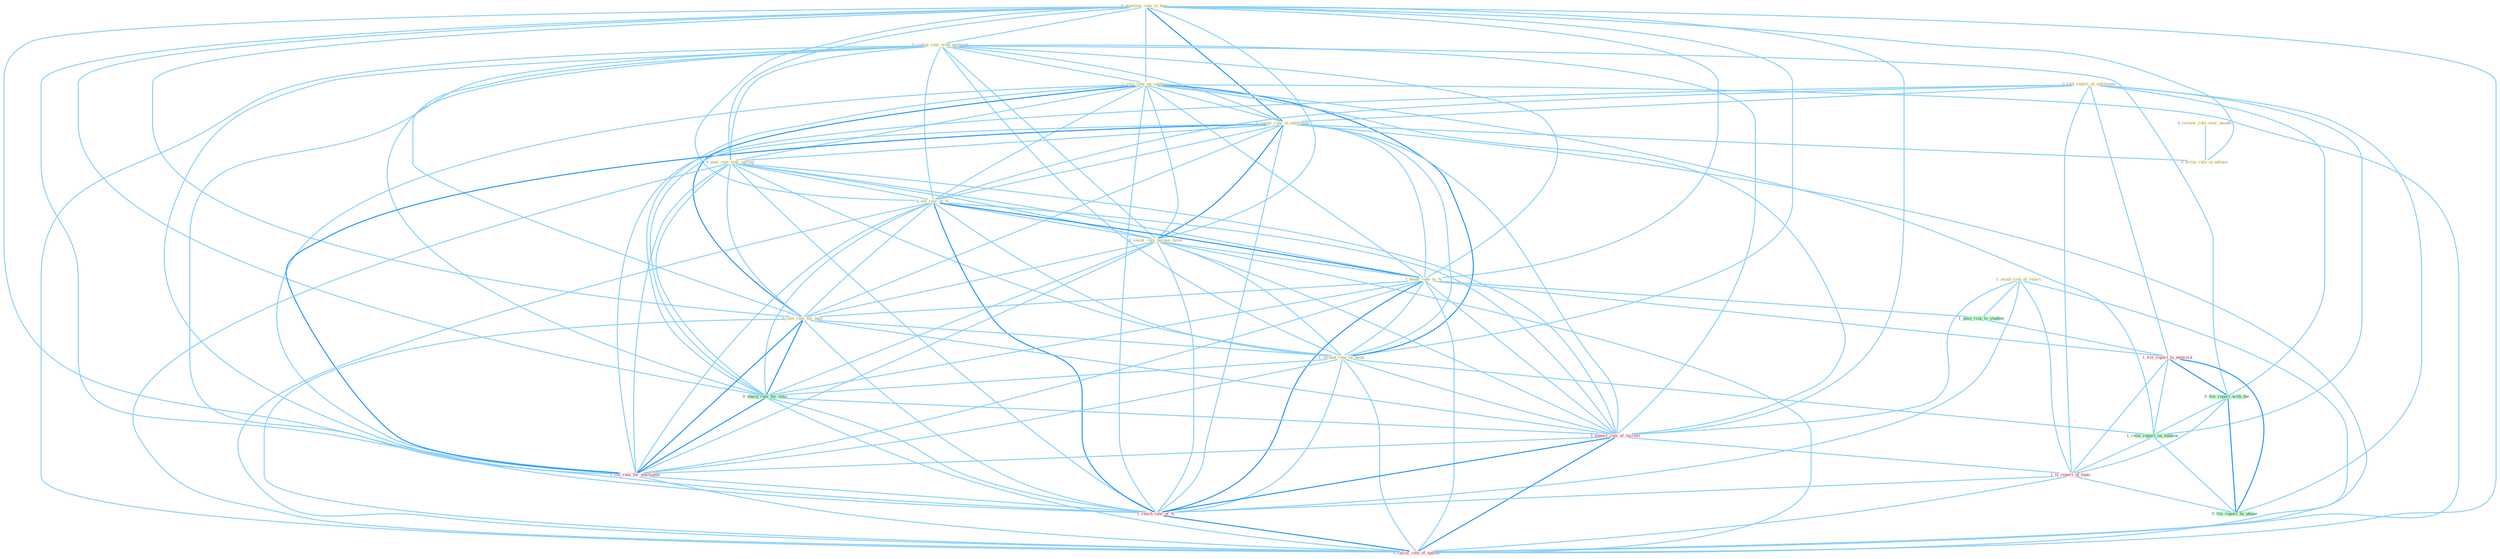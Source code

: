 Graph G{ 
    node
    [shape=polygon,style=filled,width=.5,height=.06,color="#BDFCC9",fixedsize=true,fontsize=4,
    fontcolor="#2f4f4f"];
    {node
    [color="#ffffe0", fontcolor="#8b7d6b"] "0_question_rate_in_hear " "0_confus_rate_with_payment " "0_review_rule_over_month " "0_told_report_at_entitynam " "1_rais_rate_on_contain " "0_lower_rate_in_entitynam " "0_post_rate_sinc_spring " "0_set_rate_at_% " "1_avoid_risk_of_reject " "0_lower_rate_becaus_level " "1_boost_rate_to_% " "0_write_rule_in_advanc " "0_rais_rate_for_busi " "1_reckon_rate_on_bond "}
{node [color="#fff0f5", fontcolor="#b22222"] "1_file_report_to_network " "1_expect_rate_of_increas " "1_lift_rate_for_entitynam " "1_is_report_of_topic " "1_reach_rate_of_% " "1_calcul_rate_of_option "}
edge [color="#B0E2FF"];

	"0_question_rate_in_hear " -- "0_confus_rate_with_payment " [w="1", color="#87cefa" ];
	"0_question_rate_in_hear " -- "1_rais_rate_on_contain " [w="1", color="#87cefa" ];
	"0_question_rate_in_hear " -- "0_lower_rate_in_entitynam " [w="2", color="#1e90ff" , len=0.8];
	"0_question_rate_in_hear " -- "0_post_rate_sinc_spring " [w="1", color="#87cefa" ];
	"0_question_rate_in_hear " -- "0_set_rate_at_% " [w="1", color="#87cefa" ];
	"0_question_rate_in_hear " -- "0_lower_rate_becaus_level " [w="1", color="#87cefa" ];
	"0_question_rate_in_hear " -- "1_boost_rate_to_% " [w="1", color="#87cefa" ];
	"0_question_rate_in_hear " -- "0_write_rule_in_advanc " [w="1", color="#87cefa" ];
	"0_question_rate_in_hear " -- "0_rais_rate_for_busi " [w="1", color="#87cefa" ];
	"0_question_rate_in_hear " -- "1_reckon_rate_on_bond " [w="1", color="#87cefa" ];
	"0_question_rate_in_hear " -- "0_charg_rate_for_time " [w="1", color="#87cefa" ];
	"0_question_rate_in_hear " -- "1_expect_rate_of_increas " [w="1", color="#87cefa" ];
	"0_question_rate_in_hear " -- "1_lift_rate_for_entitynam " [w="1", color="#87cefa" ];
	"0_question_rate_in_hear " -- "1_reach_rate_of_% " [w="1", color="#87cefa" ];
	"0_question_rate_in_hear " -- "1_calcul_rate_of_option " [w="1", color="#87cefa" ];
	"0_confus_rate_with_payment " -- "1_rais_rate_on_contain " [w="1", color="#87cefa" ];
	"0_confus_rate_with_payment " -- "0_lower_rate_in_entitynam " [w="1", color="#87cefa" ];
	"0_confus_rate_with_payment " -- "0_post_rate_sinc_spring " [w="1", color="#87cefa" ];
	"0_confus_rate_with_payment " -- "0_set_rate_at_% " [w="1", color="#87cefa" ];
	"0_confus_rate_with_payment " -- "0_lower_rate_becaus_level " [w="1", color="#87cefa" ];
	"0_confus_rate_with_payment " -- "1_boost_rate_to_% " [w="1", color="#87cefa" ];
	"0_confus_rate_with_payment " -- "0_rais_rate_for_busi " [w="1", color="#87cefa" ];
	"0_confus_rate_with_payment " -- "1_reckon_rate_on_bond " [w="1", color="#87cefa" ];
	"0_confus_rate_with_payment " -- "0_file_report_with_the " [w="1", color="#87cefa" ];
	"0_confus_rate_with_payment " -- "0_charg_rate_for_time " [w="1", color="#87cefa" ];
	"0_confus_rate_with_payment " -- "1_expect_rate_of_increas " [w="1", color="#87cefa" ];
	"0_confus_rate_with_payment " -- "1_lift_rate_for_entitynam " [w="1", color="#87cefa" ];
	"0_confus_rate_with_payment " -- "1_reach_rate_of_% " [w="1", color="#87cefa" ];
	"0_confus_rate_with_payment " -- "1_calcul_rate_of_option " [w="1", color="#87cefa" ];
	"0_review_rule_over_month " -- "0_write_rule_in_advanc " [w="1", color="#87cefa" ];
	"0_told_report_at_entitynam " -- "0_lower_rate_in_entitynam " [w="1", color="#87cefa" ];
	"0_told_report_at_entitynam " -- "0_set_rate_at_% " [w="1", color="#87cefa" ];
	"0_told_report_at_entitynam " -- "1_file_report_to_network " [w="1", color="#87cefa" ];
	"0_told_report_at_entitynam " -- "0_file_report_with_the " [w="1", color="#87cefa" ];
	"0_told_report_at_entitynam " -- "1_relai_report_on_tendenc " [w="1", color="#87cefa" ];
	"0_told_report_at_entitynam " -- "1_lift_rate_for_entitynam " [w="1", color="#87cefa" ];
	"0_told_report_at_entitynam " -- "1_is_report_of_topic " [w="1", color="#87cefa" ];
	"0_told_report_at_entitynam " -- "0_file_report_by_phone " [w="1", color="#87cefa" ];
	"1_rais_rate_on_contain " -- "0_lower_rate_in_entitynam " [w="1", color="#87cefa" ];
	"1_rais_rate_on_contain " -- "0_post_rate_sinc_spring " [w="1", color="#87cefa" ];
	"1_rais_rate_on_contain " -- "0_set_rate_at_% " [w="1", color="#87cefa" ];
	"1_rais_rate_on_contain " -- "0_lower_rate_becaus_level " [w="1", color="#87cefa" ];
	"1_rais_rate_on_contain " -- "1_boost_rate_to_% " [w="1", color="#87cefa" ];
	"1_rais_rate_on_contain " -- "0_rais_rate_for_busi " [w="2", color="#1e90ff" , len=0.8];
	"1_rais_rate_on_contain " -- "1_reckon_rate_on_bond " [w="2", color="#1e90ff" , len=0.8];
	"1_rais_rate_on_contain " -- "0_charg_rate_for_time " [w="1", color="#87cefa" ];
	"1_rais_rate_on_contain " -- "1_expect_rate_of_increas " [w="1", color="#87cefa" ];
	"1_rais_rate_on_contain " -- "1_relai_report_on_tendenc " [w="1", color="#87cefa" ];
	"1_rais_rate_on_contain " -- "1_lift_rate_for_entitynam " [w="1", color="#87cefa" ];
	"1_rais_rate_on_contain " -- "1_reach_rate_of_% " [w="1", color="#87cefa" ];
	"1_rais_rate_on_contain " -- "1_calcul_rate_of_option " [w="1", color="#87cefa" ];
	"0_lower_rate_in_entitynam " -- "0_post_rate_sinc_spring " [w="1", color="#87cefa" ];
	"0_lower_rate_in_entitynam " -- "0_set_rate_at_% " [w="1", color="#87cefa" ];
	"0_lower_rate_in_entitynam " -- "0_lower_rate_becaus_level " [w="2", color="#1e90ff" , len=0.8];
	"0_lower_rate_in_entitynam " -- "1_boost_rate_to_% " [w="1", color="#87cefa" ];
	"0_lower_rate_in_entitynam " -- "0_write_rule_in_advanc " [w="1", color="#87cefa" ];
	"0_lower_rate_in_entitynam " -- "0_rais_rate_for_busi " [w="1", color="#87cefa" ];
	"0_lower_rate_in_entitynam " -- "1_reckon_rate_on_bond " [w="1", color="#87cefa" ];
	"0_lower_rate_in_entitynam " -- "0_charg_rate_for_time " [w="1", color="#87cefa" ];
	"0_lower_rate_in_entitynam " -- "1_expect_rate_of_increas " [w="1", color="#87cefa" ];
	"0_lower_rate_in_entitynam " -- "1_lift_rate_for_entitynam " [w="2", color="#1e90ff" , len=0.8];
	"0_lower_rate_in_entitynam " -- "1_reach_rate_of_% " [w="1", color="#87cefa" ];
	"0_lower_rate_in_entitynam " -- "1_calcul_rate_of_option " [w="1", color="#87cefa" ];
	"0_post_rate_sinc_spring " -- "0_set_rate_at_% " [w="1", color="#87cefa" ];
	"0_post_rate_sinc_spring " -- "0_lower_rate_becaus_level " [w="1", color="#87cefa" ];
	"0_post_rate_sinc_spring " -- "1_boost_rate_to_% " [w="1", color="#87cefa" ];
	"0_post_rate_sinc_spring " -- "0_rais_rate_for_busi " [w="1", color="#87cefa" ];
	"0_post_rate_sinc_spring " -- "1_reckon_rate_on_bond " [w="1", color="#87cefa" ];
	"0_post_rate_sinc_spring " -- "0_charg_rate_for_time " [w="1", color="#87cefa" ];
	"0_post_rate_sinc_spring " -- "1_expect_rate_of_increas " [w="1", color="#87cefa" ];
	"0_post_rate_sinc_spring " -- "1_lift_rate_for_entitynam " [w="1", color="#87cefa" ];
	"0_post_rate_sinc_spring " -- "1_reach_rate_of_% " [w="1", color="#87cefa" ];
	"0_post_rate_sinc_spring " -- "1_calcul_rate_of_option " [w="1", color="#87cefa" ];
	"0_set_rate_at_% " -- "0_lower_rate_becaus_level " [w="1", color="#87cefa" ];
	"0_set_rate_at_% " -- "1_boost_rate_to_% " [w="2", color="#1e90ff" , len=0.8];
	"0_set_rate_at_% " -- "0_rais_rate_for_busi " [w="1", color="#87cefa" ];
	"0_set_rate_at_% " -- "1_reckon_rate_on_bond " [w="1", color="#87cefa" ];
	"0_set_rate_at_% " -- "0_charg_rate_for_time " [w="1", color="#87cefa" ];
	"0_set_rate_at_% " -- "1_expect_rate_of_increas " [w="1", color="#87cefa" ];
	"0_set_rate_at_% " -- "1_lift_rate_for_entitynam " [w="1", color="#87cefa" ];
	"0_set_rate_at_% " -- "1_reach_rate_of_% " [w="2", color="#1e90ff" , len=0.8];
	"0_set_rate_at_% " -- "1_calcul_rate_of_option " [w="1", color="#87cefa" ];
	"1_avoid_risk_of_reject " -- "1_pose_risk_to_student " [w="1", color="#87cefa" ];
	"1_avoid_risk_of_reject " -- "1_expect_rate_of_increas " [w="1", color="#87cefa" ];
	"1_avoid_risk_of_reject " -- "1_is_report_of_topic " [w="1", color="#87cefa" ];
	"1_avoid_risk_of_reject " -- "1_reach_rate_of_% " [w="1", color="#87cefa" ];
	"1_avoid_risk_of_reject " -- "1_calcul_rate_of_option " [w="1", color="#87cefa" ];
	"0_lower_rate_becaus_level " -- "1_boost_rate_to_% " [w="1", color="#87cefa" ];
	"0_lower_rate_becaus_level " -- "0_rais_rate_for_busi " [w="1", color="#87cefa" ];
	"0_lower_rate_becaus_level " -- "1_reckon_rate_on_bond " [w="1", color="#87cefa" ];
	"0_lower_rate_becaus_level " -- "0_charg_rate_for_time " [w="1", color="#87cefa" ];
	"0_lower_rate_becaus_level " -- "1_expect_rate_of_increas " [w="1", color="#87cefa" ];
	"0_lower_rate_becaus_level " -- "1_lift_rate_for_entitynam " [w="1", color="#87cefa" ];
	"0_lower_rate_becaus_level " -- "1_reach_rate_of_% " [w="1", color="#87cefa" ];
	"0_lower_rate_becaus_level " -- "1_calcul_rate_of_option " [w="1", color="#87cefa" ];
	"1_boost_rate_to_% " -- "0_rais_rate_for_busi " [w="1", color="#87cefa" ];
	"1_boost_rate_to_% " -- "1_reckon_rate_on_bond " [w="1", color="#87cefa" ];
	"1_boost_rate_to_% " -- "1_pose_risk_to_student " [w="1", color="#87cefa" ];
	"1_boost_rate_to_% " -- "1_file_report_to_network " [w="1", color="#87cefa" ];
	"1_boost_rate_to_% " -- "0_charg_rate_for_time " [w="1", color="#87cefa" ];
	"1_boost_rate_to_% " -- "1_expect_rate_of_increas " [w="1", color="#87cefa" ];
	"1_boost_rate_to_% " -- "1_lift_rate_for_entitynam " [w="1", color="#87cefa" ];
	"1_boost_rate_to_% " -- "1_reach_rate_of_% " [w="2", color="#1e90ff" , len=0.8];
	"1_boost_rate_to_% " -- "1_calcul_rate_of_option " [w="1", color="#87cefa" ];
	"0_rais_rate_for_busi " -- "1_reckon_rate_on_bond " [w="1", color="#87cefa" ];
	"0_rais_rate_for_busi " -- "0_charg_rate_for_time " [w="2", color="#1e90ff" , len=0.8];
	"0_rais_rate_for_busi " -- "1_expect_rate_of_increas " [w="1", color="#87cefa" ];
	"0_rais_rate_for_busi " -- "1_lift_rate_for_entitynam " [w="2", color="#1e90ff" , len=0.8];
	"0_rais_rate_for_busi " -- "1_reach_rate_of_% " [w="1", color="#87cefa" ];
	"0_rais_rate_for_busi " -- "1_calcul_rate_of_option " [w="1", color="#87cefa" ];
	"1_reckon_rate_on_bond " -- "0_charg_rate_for_time " [w="1", color="#87cefa" ];
	"1_reckon_rate_on_bond " -- "1_expect_rate_of_increas " [w="1", color="#87cefa" ];
	"1_reckon_rate_on_bond " -- "1_relai_report_on_tendenc " [w="1", color="#87cefa" ];
	"1_reckon_rate_on_bond " -- "1_lift_rate_for_entitynam " [w="1", color="#87cefa" ];
	"1_reckon_rate_on_bond " -- "1_reach_rate_of_% " [w="1", color="#87cefa" ];
	"1_reckon_rate_on_bond " -- "1_calcul_rate_of_option " [w="1", color="#87cefa" ];
	"1_pose_risk_to_student " -- "1_file_report_to_network " [w="1", color="#87cefa" ];
	"1_file_report_to_network " -- "0_file_report_with_the " [w="2", color="#1e90ff" , len=0.8];
	"1_file_report_to_network " -- "1_relai_report_on_tendenc " [w="1", color="#87cefa" ];
	"1_file_report_to_network " -- "1_is_report_of_topic " [w="1", color="#87cefa" ];
	"1_file_report_to_network " -- "0_file_report_by_phone " [w="2", color="#1e90ff" , len=0.8];
	"0_file_report_with_the " -- "1_relai_report_on_tendenc " [w="1", color="#87cefa" ];
	"0_file_report_with_the " -- "1_is_report_of_topic " [w="1", color="#87cefa" ];
	"0_file_report_with_the " -- "0_file_report_by_phone " [w="2", color="#1e90ff" , len=0.8];
	"0_charg_rate_for_time " -- "1_expect_rate_of_increas " [w="1", color="#87cefa" ];
	"0_charg_rate_for_time " -- "1_lift_rate_for_entitynam " [w="2", color="#1e90ff" , len=0.8];
	"0_charg_rate_for_time " -- "1_reach_rate_of_% " [w="1", color="#87cefa" ];
	"0_charg_rate_for_time " -- "1_calcul_rate_of_option " [w="1", color="#87cefa" ];
	"1_expect_rate_of_increas " -- "1_lift_rate_for_entitynam " [w="1", color="#87cefa" ];
	"1_expect_rate_of_increas " -- "1_is_report_of_topic " [w="1", color="#87cefa" ];
	"1_expect_rate_of_increas " -- "1_reach_rate_of_% " [w="2", color="#1e90ff" , len=0.8];
	"1_expect_rate_of_increas " -- "1_calcul_rate_of_option " [w="2", color="#1e90ff" , len=0.8];
	"1_relai_report_on_tendenc " -- "1_is_report_of_topic " [w="1", color="#87cefa" ];
	"1_relai_report_on_tendenc " -- "0_file_report_by_phone " [w="1", color="#87cefa" ];
	"1_lift_rate_for_entitynam " -- "1_reach_rate_of_% " [w="1", color="#87cefa" ];
	"1_lift_rate_for_entitynam " -- "1_calcul_rate_of_option " [w="1", color="#87cefa" ];
	"1_is_report_of_topic " -- "1_reach_rate_of_% " [w="1", color="#87cefa" ];
	"1_is_report_of_topic " -- "0_file_report_by_phone " [w="1", color="#87cefa" ];
	"1_is_report_of_topic " -- "1_calcul_rate_of_option " [w="1", color="#87cefa" ];
	"1_reach_rate_of_% " -- "1_calcul_rate_of_option " [w="2", color="#1e90ff" , len=0.8];
}